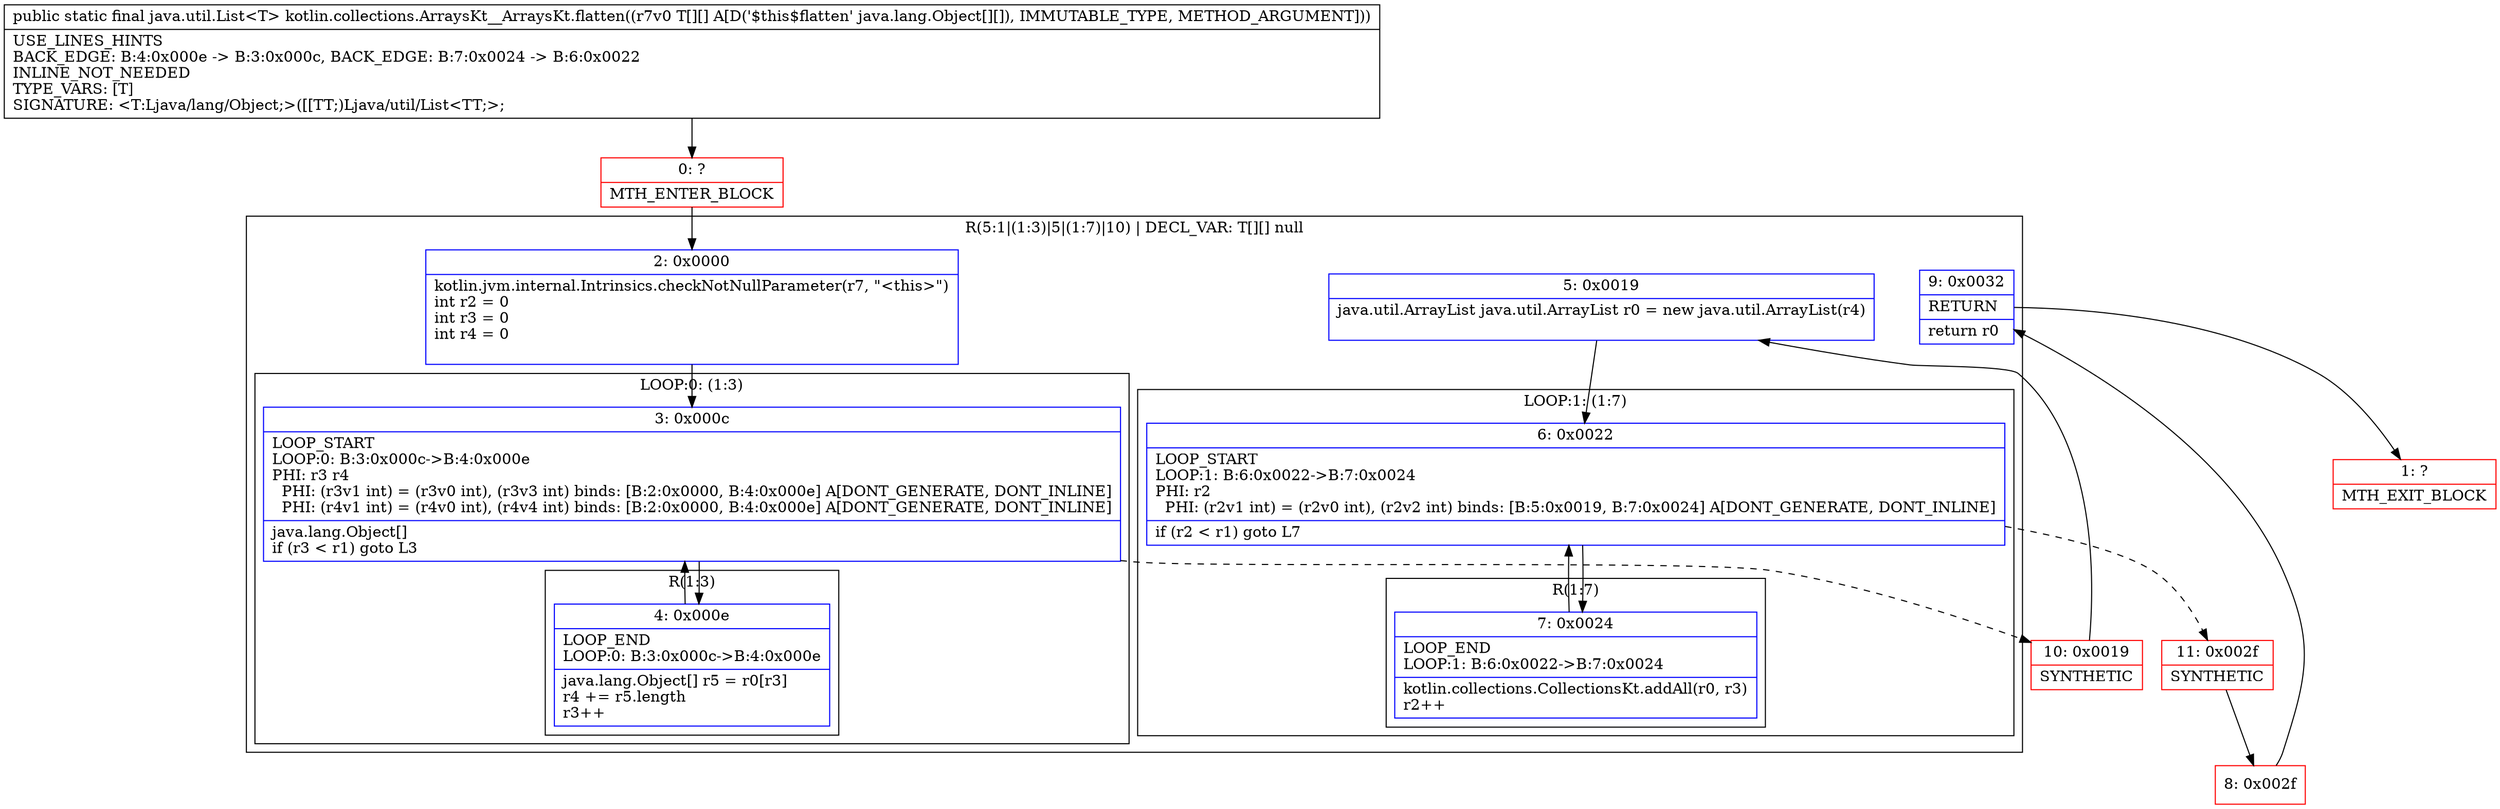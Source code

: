 digraph "CFG forkotlin.collections.ArraysKt__ArraysKt.flatten([[Ljava\/lang\/Object;)Ljava\/util\/List;" {
subgraph cluster_Region_1602663348 {
label = "R(5:1|(1:3)|5|(1:7)|10) | DECL_VAR: T[][] null\l";
node [shape=record,color=blue];
Node_2 [shape=record,label="{2\:\ 0x0000|kotlin.jvm.internal.Intrinsics.checkNotNullParameter(r7, \"\<this\>\")\lint r2 = 0\lint r3 = 0\lint r4 = 0\l\l}"];
subgraph cluster_LoopRegion_1798655349 {
label = "LOOP:0: (1:3)";
node [shape=record,color=blue];
Node_3 [shape=record,label="{3\:\ 0x000c|LOOP_START\lLOOP:0: B:3:0x000c\-\>B:4:0x000e\lPHI: r3 r4 \l  PHI: (r3v1 int) = (r3v0 int), (r3v3 int) binds: [B:2:0x0000, B:4:0x000e] A[DONT_GENERATE, DONT_INLINE]\l  PHI: (r4v1 int) = (r4v0 int), (r4v4 int) binds: [B:2:0x0000, B:4:0x000e] A[DONT_GENERATE, DONT_INLINE]\l|java.lang.Object[] \lif (r3 \< r1) goto L3\l}"];
subgraph cluster_Region_724016697 {
label = "R(1:3)";
node [shape=record,color=blue];
Node_4 [shape=record,label="{4\:\ 0x000e|LOOP_END\lLOOP:0: B:3:0x000c\-\>B:4:0x000e\l|java.lang.Object[] r5 = r0[r3]\lr4 += r5.length\lr3++\l}"];
}
}
Node_5 [shape=record,label="{5\:\ 0x0019|java.util.ArrayList java.util.ArrayList r0 = new java.util.ArrayList(r4)\l\l}"];
subgraph cluster_LoopRegion_160881136 {
label = "LOOP:1: (1:7)";
node [shape=record,color=blue];
Node_6 [shape=record,label="{6\:\ 0x0022|LOOP_START\lLOOP:1: B:6:0x0022\-\>B:7:0x0024\lPHI: r2 \l  PHI: (r2v1 int) = (r2v0 int), (r2v2 int) binds: [B:5:0x0019, B:7:0x0024] A[DONT_GENERATE, DONT_INLINE]\l|if (r2 \< r1) goto L7\l}"];
subgraph cluster_Region_415614522 {
label = "R(1:7)";
node [shape=record,color=blue];
Node_7 [shape=record,label="{7\:\ 0x0024|LOOP_END\lLOOP:1: B:6:0x0022\-\>B:7:0x0024\l|kotlin.collections.CollectionsKt.addAll(r0, r3)\lr2++\l}"];
}
}
Node_9 [shape=record,label="{9\:\ 0x0032|RETURN\l|return r0\l}"];
}
Node_0 [shape=record,color=red,label="{0\:\ ?|MTH_ENTER_BLOCK\l}"];
Node_10 [shape=record,color=red,label="{10\:\ 0x0019|SYNTHETIC\l}"];
Node_11 [shape=record,color=red,label="{11\:\ 0x002f|SYNTHETIC\l}"];
Node_8 [shape=record,color=red,label="{8\:\ 0x002f}"];
Node_1 [shape=record,color=red,label="{1\:\ ?|MTH_EXIT_BLOCK\l}"];
MethodNode[shape=record,label="{public static final java.util.List\<T\> kotlin.collections.ArraysKt__ArraysKt.flatten((r7v0 T[][] A[D('$this$flatten' java.lang.Object[][]), IMMUTABLE_TYPE, METHOD_ARGUMENT]))  | USE_LINES_HINTS\lBACK_EDGE: B:4:0x000e \-\> B:3:0x000c, BACK_EDGE: B:7:0x0024 \-\> B:6:0x0022\lINLINE_NOT_NEEDED\lTYPE_VARS: [T]\lSIGNATURE: \<T:Ljava\/lang\/Object;\>([[TT;)Ljava\/util\/List\<TT;\>;\l}"];
MethodNode -> Node_0;Node_2 -> Node_3;
Node_3 -> Node_4;
Node_3 -> Node_10[style=dashed];
Node_4 -> Node_3;
Node_5 -> Node_6;
Node_6 -> Node_7;
Node_6 -> Node_11[style=dashed];
Node_7 -> Node_6;
Node_9 -> Node_1;
Node_0 -> Node_2;
Node_10 -> Node_5;
Node_11 -> Node_8;
Node_8 -> Node_9;
}

